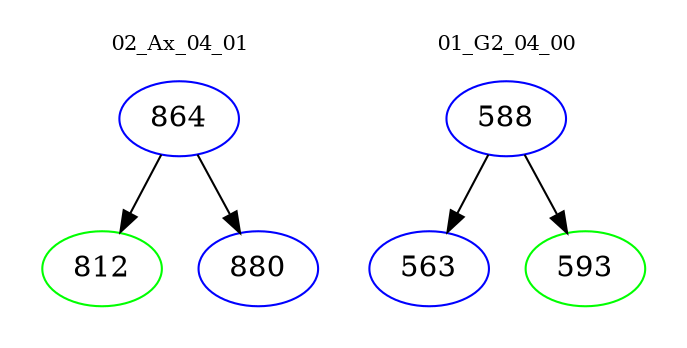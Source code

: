 digraph{
subgraph cluster_0 {
color = white
label = "02_Ax_04_01";
fontsize=10;
T0_864 [label="864", color="blue"]
T0_864 -> T0_812 [color="black"]
T0_812 [label="812", color="green"]
T0_864 -> T0_880 [color="black"]
T0_880 [label="880", color="blue"]
}
subgraph cluster_1 {
color = white
label = "01_G2_04_00";
fontsize=10;
T1_588 [label="588", color="blue"]
T1_588 -> T1_563 [color="black"]
T1_563 [label="563", color="blue"]
T1_588 -> T1_593 [color="black"]
T1_593 [label="593", color="green"]
}
}
